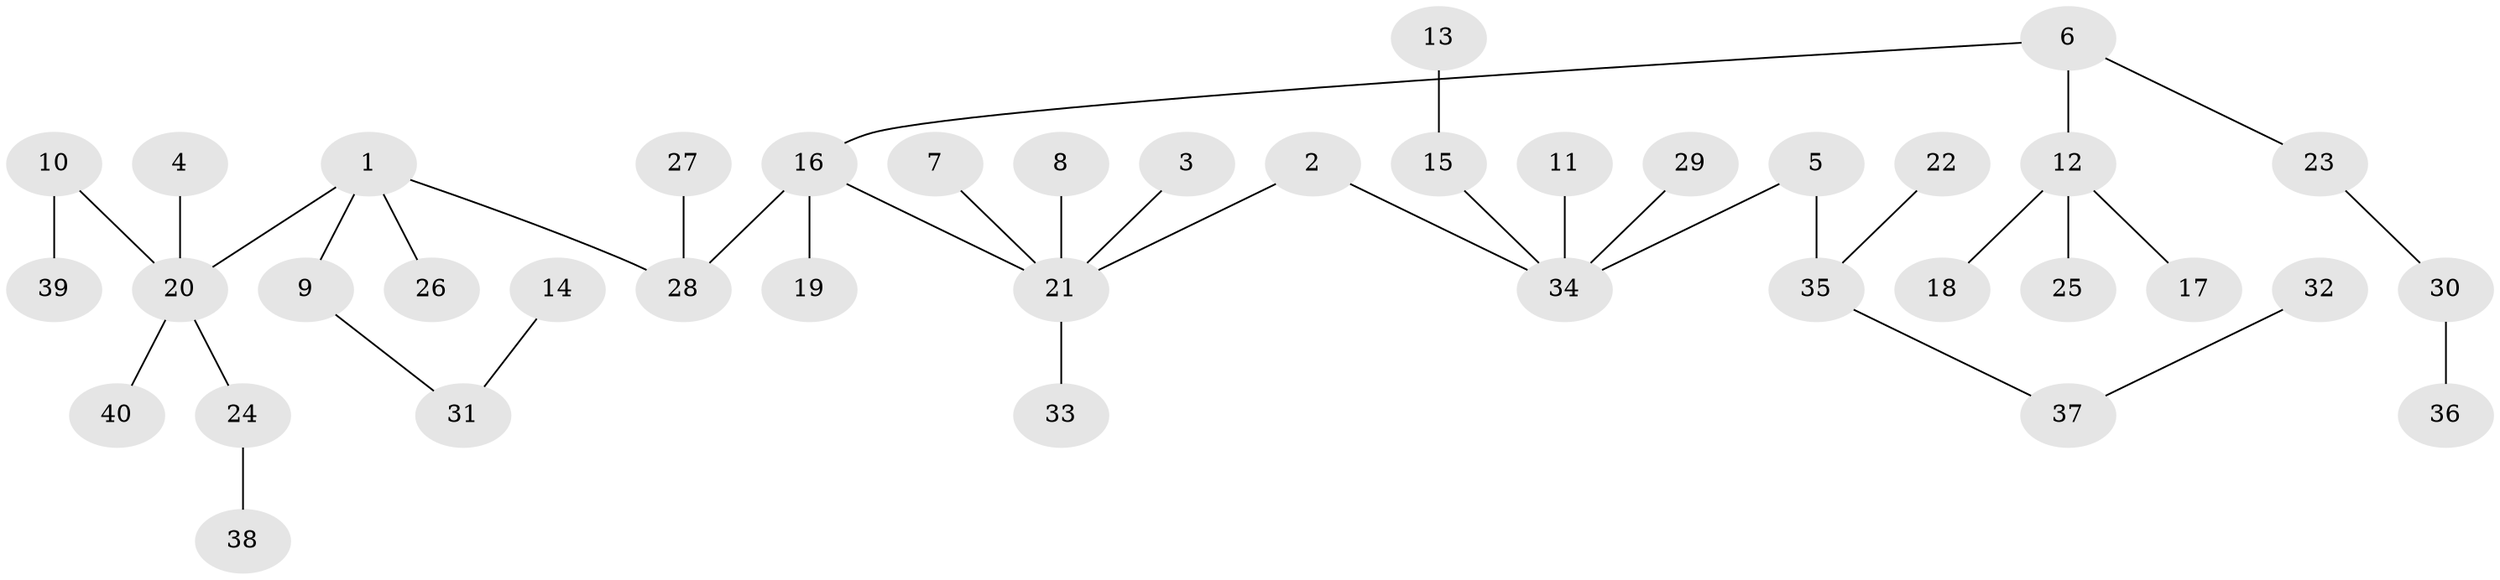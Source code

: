 // original degree distribution, {2: 0.22, 4: 0.05, 3: 0.16, 6: 0.02, 5: 0.03, 8: 0.01, 1: 0.51}
// Generated by graph-tools (version 1.1) at 2025/37/03/04/25 23:37:18]
// undirected, 40 vertices, 39 edges
graph export_dot {
  node [color=gray90,style=filled];
  1;
  2;
  3;
  4;
  5;
  6;
  7;
  8;
  9;
  10;
  11;
  12;
  13;
  14;
  15;
  16;
  17;
  18;
  19;
  20;
  21;
  22;
  23;
  24;
  25;
  26;
  27;
  28;
  29;
  30;
  31;
  32;
  33;
  34;
  35;
  36;
  37;
  38;
  39;
  40;
  1 -- 9 [weight=1.0];
  1 -- 20 [weight=1.0];
  1 -- 26 [weight=1.0];
  1 -- 28 [weight=1.0];
  2 -- 21 [weight=1.0];
  2 -- 34 [weight=1.0];
  3 -- 21 [weight=1.0];
  4 -- 20 [weight=1.0];
  5 -- 34 [weight=1.0];
  5 -- 35 [weight=1.0];
  6 -- 12 [weight=1.0];
  6 -- 16 [weight=1.0];
  6 -- 23 [weight=1.0];
  7 -- 21 [weight=1.0];
  8 -- 21 [weight=1.0];
  9 -- 31 [weight=1.0];
  10 -- 20 [weight=1.0];
  10 -- 39 [weight=1.0];
  11 -- 34 [weight=1.0];
  12 -- 17 [weight=1.0];
  12 -- 18 [weight=1.0];
  12 -- 25 [weight=1.0];
  13 -- 15 [weight=1.0];
  14 -- 31 [weight=1.0];
  15 -- 34 [weight=1.0];
  16 -- 19 [weight=1.0];
  16 -- 21 [weight=1.0];
  16 -- 28 [weight=1.0];
  20 -- 24 [weight=1.0];
  20 -- 40 [weight=1.0];
  21 -- 33 [weight=1.0];
  22 -- 35 [weight=1.0];
  23 -- 30 [weight=1.0];
  24 -- 38 [weight=1.0];
  27 -- 28 [weight=1.0];
  29 -- 34 [weight=1.0];
  30 -- 36 [weight=1.0];
  32 -- 37 [weight=1.0];
  35 -- 37 [weight=1.0];
}
